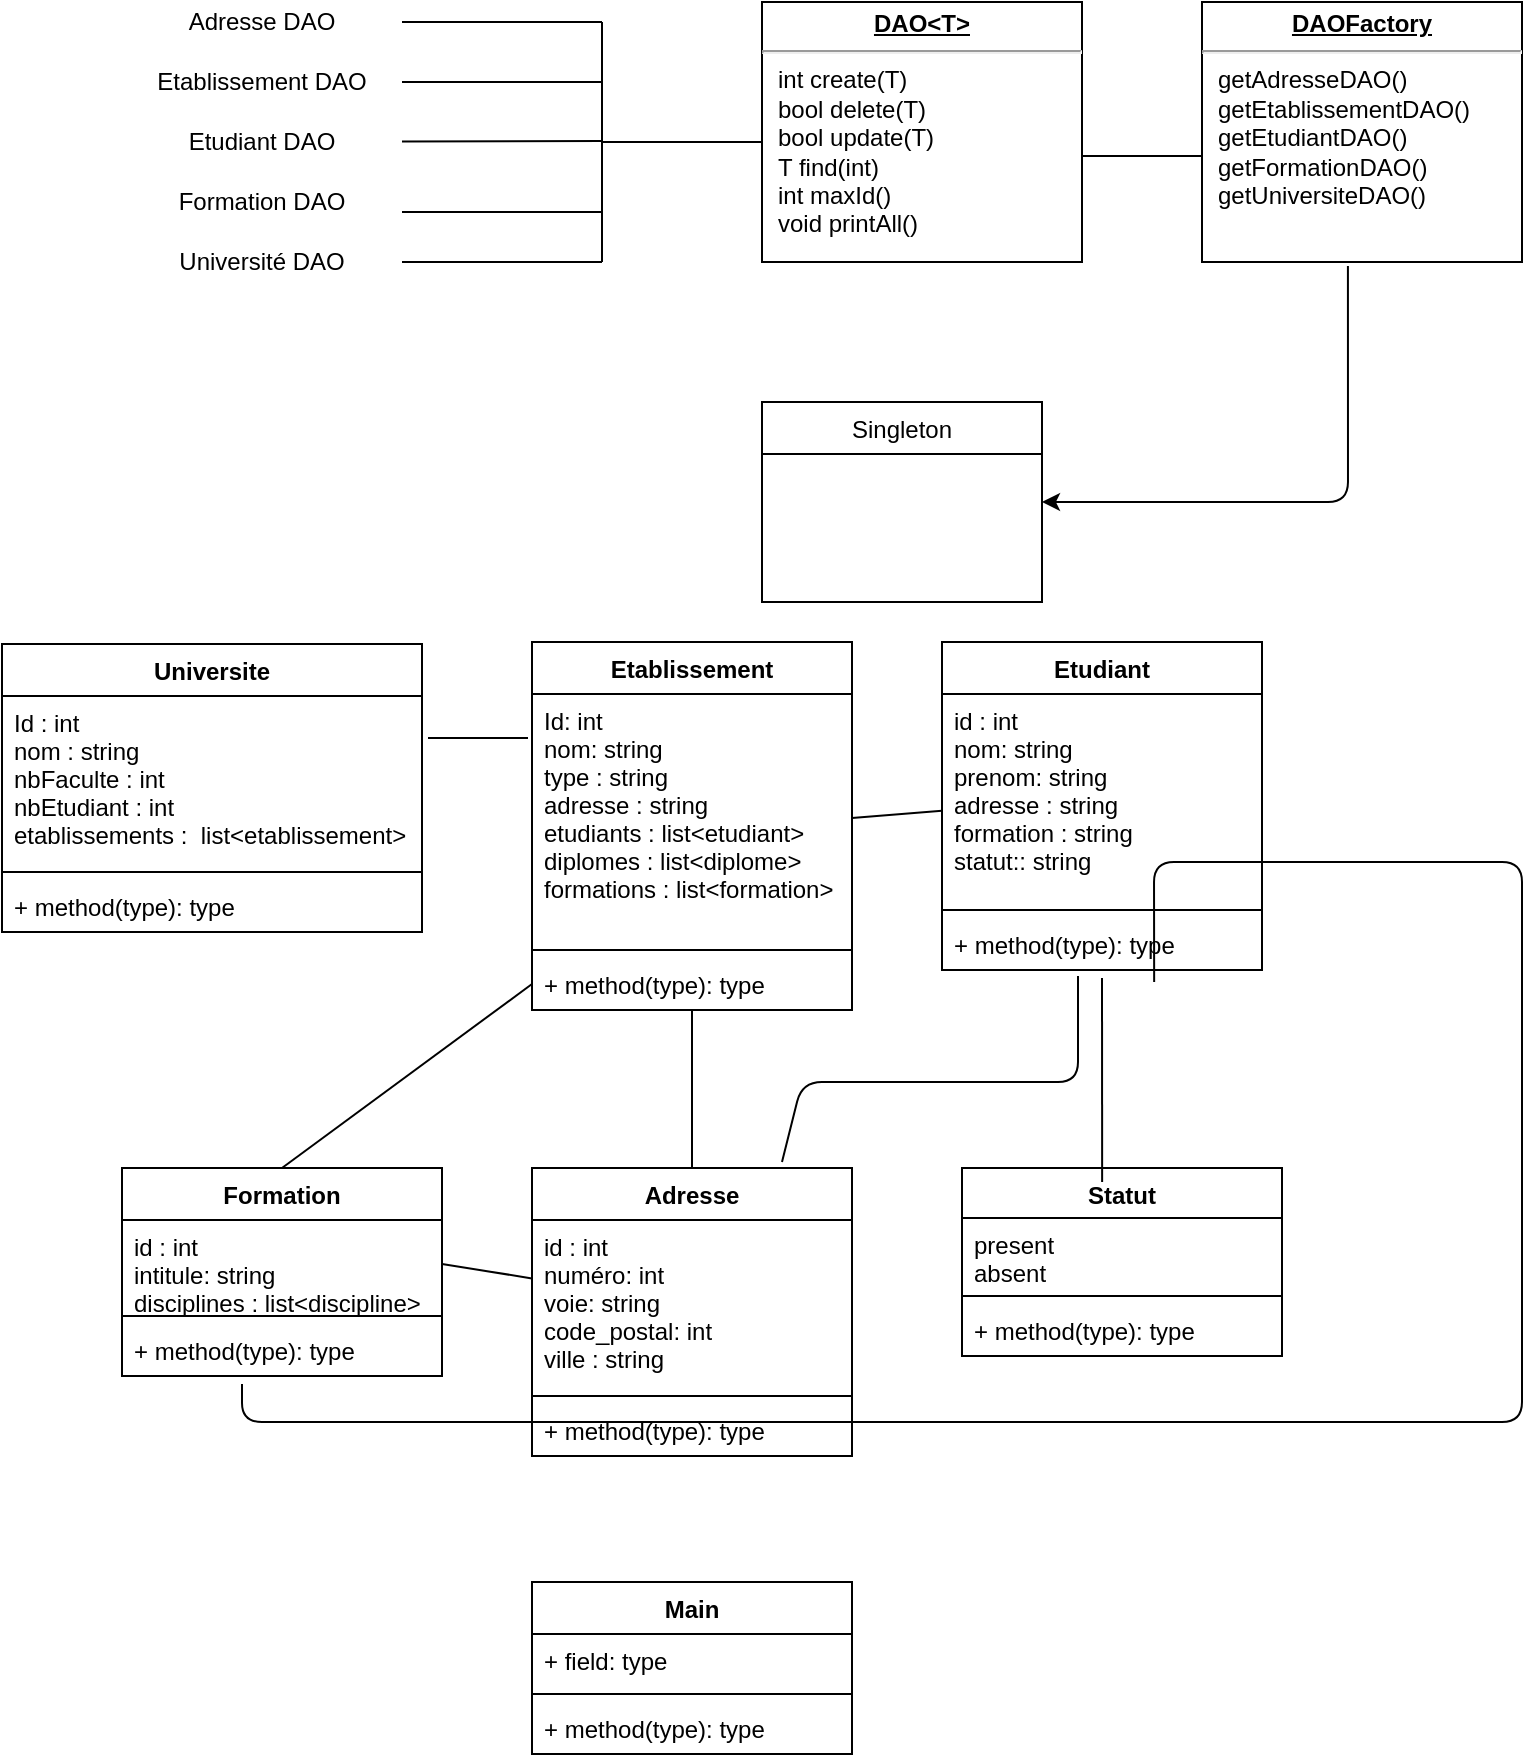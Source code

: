 <mxfile version="10.6.7" type="github"><diagram id="6Yb4DcSf9OS_L91J5QES" name="Page-1"><mxGraphModel dx="1394" dy="816" grid="1" gridSize="10" guides="1" tooltips="1" connect="1" arrows="1" fold="1" page="1" pageScale="1" pageWidth="827" pageHeight="1169" math="0" shadow="0"><root><mxCell id="0"/><mxCell id="1" parent="0"/><mxCell id="pib_hZsS8CI50unVwnIJ-1" value="Adresse DAO" style="text;html=1;strokeColor=none;fillColor=none;align=center;verticalAlign=middle;whiteSpace=wrap;rounded=0;" vertex="1" parent="1"><mxGeometry x="80" y="70" width="140" height="20" as="geometry"/></mxCell><mxCell id="pib_hZsS8CI50unVwnIJ-2" value="Etablissement DAO" style="text;html=1;strokeColor=none;fillColor=none;align=center;verticalAlign=middle;whiteSpace=wrap;rounded=0;" vertex="1" parent="1"><mxGeometry x="80" y="100" width="140" height="20" as="geometry"/></mxCell><mxCell id="pib_hZsS8CI50unVwnIJ-3" value="Etudiant DAO" style="text;html=1;strokeColor=none;fillColor=none;align=center;verticalAlign=middle;whiteSpace=wrap;rounded=0;" vertex="1" parent="1"><mxGeometry x="80" y="130" width="140" height="20" as="geometry"/></mxCell><mxCell id="pib_hZsS8CI50unVwnIJ-4" value="Formation DAO&lt;br&gt;" style="text;html=1;strokeColor=none;fillColor=none;align=center;verticalAlign=middle;whiteSpace=wrap;rounded=0;" vertex="1" parent="1"><mxGeometry x="80" y="160" width="140" height="20" as="geometry"/></mxCell><mxCell id="pib_hZsS8CI50unVwnIJ-5" value="Université&amp;nbsp;DAO" style="text;html=1;strokeColor=none;fillColor=none;align=center;verticalAlign=middle;whiteSpace=wrap;rounded=0;" vertex="1" parent="1"><mxGeometry x="80" y="190" width="140" height="20" as="geometry"/></mxCell><mxCell id="pib_hZsS8CI50unVwnIJ-6" value="" style="endArrow=none;html=1;" edge="1" parent="1"><mxGeometry width="50" height="50" relative="1" as="geometry"><mxPoint x="220" y="80" as="sourcePoint"/><mxPoint x="320" y="80" as="targetPoint"/></mxGeometry></mxCell><mxCell id="pib_hZsS8CI50unVwnIJ-7" value="" style="endArrow=none;html=1;exitX=1;exitY=0.5;exitDx=0;exitDy=0;" edge="1" parent="1" source="pib_hZsS8CI50unVwnIJ-2"><mxGeometry width="50" height="50" relative="1" as="geometry"><mxPoint x="240" y="110" as="sourcePoint"/><mxPoint x="320" y="110" as="targetPoint"/></mxGeometry></mxCell><mxCell id="pib_hZsS8CI50unVwnIJ-8" value="" style="endArrow=none;html=1;" edge="1" parent="1" source="pib_hZsS8CI50unVwnIJ-3"><mxGeometry width="50" height="50" relative="1" as="geometry"><mxPoint x="240" y="139.5" as="sourcePoint"/><mxPoint x="320" y="139.5" as="targetPoint"/></mxGeometry></mxCell><mxCell id="pib_hZsS8CI50unVwnIJ-9" value="" style="endArrow=none;html=1;exitX=1;exitY=0.75;exitDx=0;exitDy=0;" edge="1" parent="1" source="pib_hZsS8CI50unVwnIJ-4"><mxGeometry width="50" height="50" relative="1" as="geometry"><mxPoint x="250" y="110" as="sourcePoint"/><mxPoint x="320" y="175" as="targetPoint"/></mxGeometry></mxCell><mxCell id="pib_hZsS8CI50unVwnIJ-10" value="" style="endArrow=none;html=1;exitX=1;exitY=0.5;exitDx=0;exitDy=0;" edge="1" parent="1" source="pib_hZsS8CI50unVwnIJ-5"><mxGeometry width="50" height="50" relative="1" as="geometry"><mxPoint x="250" y="199.5" as="sourcePoint"/><mxPoint x="320" y="200" as="targetPoint"/></mxGeometry></mxCell><mxCell id="pib_hZsS8CI50unVwnIJ-11" value="" style="endArrow=none;html=1;" edge="1" parent="1"><mxGeometry width="50" height="50" relative="1" as="geometry"><mxPoint x="320" y="200" as="sourcePoint"/><mxPoint x="320" y="80" as="targetPoint"/></mxGeometry></mxCell><mxCell id="pib_hZsS8CI50unVwnIJ-12" value="" style="endArrow=none;html=1;entryX=0;entryY=0.5;entryDx=0;entryDy=0;" edge="1" parent="1"><mxGeometry width="50" height="50" relative="1" as="geometry"><mxPoint x="320" y="140" as="sourcePoint"/><mxPoint x="400" y="140" as="targetPoint"/></mxGeometry></mxCell><mxCell id="pib_hZsS8CI50unVwnIJ-14" value="&lt;p style=&quot;margin: 0px ; margin-top: 4px ; text-align: center ; text-decoration: underline&quot;&gt;&lt;b&gt;DAO&amp;lt;T&amp;gt;&lt;/b&gt;&lt;/p&gt;&lt;hr&gt;&lt;p style=&quot;margin: 0px ; margin-left: 8px&quot;&gt;int create(T)&lt;/p&gt;&lt;p style=&quot;margin: 0px ; margin-left: 8px&quot;&gt;bool delete(T)&lt;/p&gt;&lt;p style=&quot;margin: 0px ; margin-left: 8px&quot;&gt;bool update(T)&lt;/p&gt;&lt;p style=&quot;margin: 0px ; margin-left: 8px&quot;&gt;T find(int)&lt;/p&gt;&lt;p style=&quot;margin: 0px ; margin-left: 8px&quot;&gt;int maxId()&lt;/p&gt;&lt;p style=&quot;margin: 0px ; margin-left: 8px&quot;&gt;void printAll()&lt;/p&gt;" style="verticalAlign=top;align=left;overflow=fill;fontSize=12;fontFamily=Helvetica;html=1;" vertex="1" parent="1"><mxGeometry x="400" y="70" width="160" height="130" as="geometry"/></mxCell><mxCell id="pib_hZsS8CI50unVwnIJ-16" value="&lt;p style=&quot;margin: 0px ; margin-top: 4px ; text-align: center ; text-decoration: underline&quot;&gt;&lt;b&gt;DAOFactory&lt;/b&gt;&lt;/p&gt;&lt;hr&gt;&lt;p style=&quot;margin: 0px ; margin-left: 8px&quot;&gt;getAdresseDAO()&lt;/p&gt;&lt;p style=&quot;margin: 0px ; margin-left: 8px&quot;&gt;getEtablissementDAO()&lt;/p&gt;&lt;p style=&quot;margin: 0px ; margin-left: 8px&quot;&gt;getEtudiantDAO()&lt;/p&gt;&lt;p style=&quot;margin: 0px ; margin-left: 8px&quot;&gt;getFormationDAO()&lt;/p&gt;&lt;p style=&quot;margin: 0px ; margin-left: 8px&quot;&gt;getUniversiteDAO()&lt;/p&gt;" style="verticalAlign=top;align=left;overflow=fill;fontSize=12;fontFamily=Helvetica;html=1;" vertex="1" parent="1"><mxGeometry x="620" y="70" width="160" height="130" as="geometry"/></mxCell><mxCell id="pib_hZsS8CI50unVwnIJ-17" value="" style="endArrow=none;html=1;entryX=0;entryY=0.592;entryDx=0;entryDy=0;entryPerimeter=0;" edge="1" parent="1" target="pib_hZsS8CI50unVwnIJ-16"><mxGeometry width="50" height="50" relative="1" as="geometry"><mxPoint x="560" y="147" as="sourcePoint"/><mxPoint x="130" y="230" as="targetPoint"/></mxGeometry></mxCell><mxCell id="pib_hZsS8CI50unVwnIJ-18" value="" style="endArrow=classic;html=1;exitX=0.456;exitY=1.015;exitDx=0;exitDy=0;exitPerimeter=0;entryX=1;entryY=0.5;entryDx=0;entryDy=0;" edge="1" parent="1" source="pib_hZsS8CI50unVwnIJ-16" target="pib_hZsS8CI50unVwnIJ-19"><mxGeometry width="50" height="50" relative="1" as="geometry"><mxPoint x="80" y="280" as="sourcePoint"/><mxPoint x="693" y="370" as="targetPoint"/><Array as="points"><mxPoint x="693" y="320"/></Array></mxGeometry></mxCell><mxCell id="pib_hZsS8CI50unVwnIJ-19" value="Singleton" style="swimlane;fontStyle=0;childLayout=stackLayout;horizontal=1;startSize=26;fillColor=none;horizontalStack=0;resizeParent=1;resizeParentMax=0;resizeLast=0;collapsible=1;marginBottom=0;" vertex="1" parent="1"><mxGeometry x="400" y="270" width="140" height="100" as="geometry"/></mxCell><mxCell id="pib_hZsS8CI50unVwnIJ-23" value="Universite" style="swimlane;fontStyle=1;align=center;verticalAlign=top;childLayout=stackLayout;horizontal=1;startSize=26;horizontalStack=0;resizeParent=1;resizeParentMax=0;resizeLast=0;collapsible=1;marginBottom=0;" vertex="1" parent="1"><mxGeometry x="20" y="391" width="210" height="144" as="geometry"/></mxCell><mxCell id="pib_hZsS8CI50unVwnIJ-24" value="Id : int&#10;nom : string&#10;nbFaculte : int&#10;nbEtudiant : int&#10;etablissements :  list&lt;etablissement&gt;&#10;" style="text;strokeColor=none;fillColor=none;align=left;verticalAlign=top;spacingLeft=4;spacingRight=4;overflow=hidden;rotatable=0;points=[[0,0.5],[1,0.5]];portConstraint=eastwest;" vertex="1" parent="pib_hZsS8CI50unVwnIJ-23"><mxGeometry y="26" width="210" height="84" as="geometry"/></mxCell><mxCell id="pib_hZsS8CI50unVwnIJ-25" value="" style="line;strokeWidth=1;fillColor=none;align=left;verticalAlign=middle;spacingTop=-1;spacingLeft=3;spacingRight=3;rotatable=0;labelPosition=right;points=[];portConstraint=eastwest;" vertex="1" parent="pib_hZsS8CI50unVwnIJ-23"><mxGeometry y="110" width="210" height="8" as="geometry"/></mxCell><mxCell id="pib_hZsS8CI50unVwnIJ-26" value="+ method(type): type" style="text;strokeColor=none;fillColor=none;align=left;verticalAlign=top;spacingLeft=4;spacingRight=4;overflow=hidden;rotatable=0;points=[[0,0.5],[1,0.5]];portConstraint=eastwest;" vertex="1" parent="pib_hZsS8CI50unVwnIJ-23"><mxGeometry y="118" width="210" height="26" as="geometry"/></mxCell><mxCell id="pib_hZsS8CI50unVwnIJ-27" value="Etablissement" style="swimlane;fontStyle=1;align=center;verticalAlign=top;childLayout=stackLayout;horizontal=1;startSize=26;horizontalStack=0;resizeParent=1;resizeParentMax=0;resizeLast=0;collapsible=1;marginBottom=0;" vertex="1" parent="1"><mxGeometry x="285" y="390" width="160" height="184" as="geometry"/></mxCell><mxCell id="pib_hZsS8CI50unVwnIJ-28" value="Id: int&#10;nom: string&#10;type : string&#10;adresse : string&#10;etudiants : list&lt;etudiant&gt;&#10;diplomes : list&lt;diplome&gt;&#10;formations : list&lt;formation&gt;&#10;" style="text;strokeColor=none;fillColor=none;align=left;verticalAlign=top;spacingLeft=4;spacingRight=4;overflow=hidden;rotatable=0;points=[[0,0.5],[1,0.5]];portConstraint=eastwest;" vertex="1" parent="pib_hZsS8CI50unVwnIJ-27"><mxGeometry y="26" width="160" height="124" as="geometry"/></mxCell><mxCell id="pib_hZsS8CI50unVwnIJ-29" value="" style="line;strokeWidth=1;fillColor=none;align=left;verticalAlign=middle;spacingTop=-1;spacingLeft=3;spacingRight=3;rotatable=0;labelPosition=right;points=[];portConstraint=eastwest;" vertex="1" parent="pib_hZsS8CI50unVwnIJ-27"><mxGeometry y="150" width="160" height="8" as="geometry"/></mxCell><mxCell id="pib_hZsS8CI50unVwnIJ-30" value="+ method(type): type" style="text;strokeColor=none;fillColor=none;align=left;verticalAlign=top;spacingLeft=4;spacingRight=4;overflow=hidden;rotatable=0;points=[[0,0.5],[1,0.5]];portConstraint=eastwest;" vertex="1" parent="pib_hZsS8CI50unVwnIJ-27"><mxGeometry y="158" width="160" height="26" as="geometry"/></mxCell><mxCell id="pib_hZsS8CI50unVwnIJ-31" value="Etudiant" style="swimlane;fontStyle=1;align=center;verticalAlign=top;childLayout=stackLayout;horizontal=1;startSize=26;horizontalStack=0;resizeParent=1;resizeParentMax=0;resizeLast=0;collapsible=1;marginBottom=0;" vertex="1" parent="1"><mxGeometry x="490" y="390" width="160" height="164" as="geometry"/></mxCell><mxCell id="pib_hZsS8CI50unVwnIJ-32" value="id : int&#10;nom: string&#10;prenom: string&#10;adresse : string&#10;formation : string&#10;statut:: string&#10;" style="text;strokeColor=none;fillColor=none;align=left;verticalAlign=top;spacingLeft=4;spacingRight=4;overflow=hidden;rotatable=0;points=[[0,0.5],[1,0.5]];portConstraint=eastwest;" vertex="1" parent="pib_hZsS8CI50unVwnIJ-31"><mxGeometry y="26" width="160" height="104" as="geometry"/></mxCell><mxCell id="pib_hZsS8CI50unVwnIJ-33" value="" style="line;strokeWidth=1;fillColor=none;align=left;verticalAlign=middle;spacingTop=-1;spacingLeft=3;spacingRight=3;rotatable=0;labelPosition=right;points=[];portConstraint=eastwest;" vertex="1" parent="pib_hZsS8CI50unVwnIJ-31"><mxGeometry y="130" width="160" height="8" as="geometry"/></mxCell><mxCell id="pib_hZsS8CI50unVwnIJ-34" value="+ method(type): type" style="text;strokeColor=none;fillColor=none;align=left;verticalAlign=top;spacingLeft=4;spacingRight=4;overflow=hidden;rotatable=0;points=[[0,0.5],[1,0.5]];portConstraint=eastwest;" vertex="1" parent="pib_hZsS8CI50unVwnIJ-31"><mxGeometry y="138" width="160" height="26" as="geometry"/></mxCell><mxCell id="pib_hZsS8CI50unVwnIJ-35" value="Formation&#10;&#10;" style="swimlane;fontStyle=1;align=center;verticalAlign=top;childLayout=stackLayout;horizontal=1;startSize=26;horizontalStack=0;resizeParent=1;resizeParentMax=0;resizeLast=0;collapsible=1;marginBottom=0;" vertex="1" parent="1"><mxGeometry x="80" y="653" width="160" height="104" as="geometry"/></mxCell><mxCell id="pib_hZsS8CI50unVwnIJ-36" value="id : int&#10;intitule: string&#10;disciplines : list&lt;discipline&gt;&#10;" style="text;strokeColor=none;fillColor=none;align=left;verticalAlign=top;spacingLeft=4;spacingRight=4;overflow=hidden;rotatable=0;points=[[0,0.5],[1,0.5]];portConstraint=eastwest;" vertex="1" parent="pib_hZsS8CI50unVwnIJ-35"><mxGeometry y="26" width="160" height="44" as="geometry"/></mxCell><mxCell id="pib_hZsS8CI50unVwnIJ-37" value="" style="line;strokeWidth=1;fillColor=none;align=left;verticalAlign=middle;spacingTop=-1;spacingLeft=3;spacingRight=3;rotatable=0;labelPosition=right;points=[];portConstraint=eastwest;" vertex="1" parent="pib_hZsS8CI50unVwnIJ-35"><mxGeometry y="70" width="160" height="8" as="geometry"/></mxCell><mxCell id="pib_hZsS8CI50unVwnIJ-38" value="+ method(type): type" style="text;strokeColor=none;fillColor=none;align=left;verticalAlign=top;spacingLeft=4;spacingRight=4;overflow=hidden;rotatable=0;points=[[0,0.5],[1,0.5]];portConstraint=eastwest;" vertex="1" parent="pib_hZsS8CI50unVwnIJ-35"><mxGeometry y="78" width="160" height="26" as="geometry"/></mxCell><mxCell id="pib_hZsS8CI50unVwnIJ-39" value="Adresse" style="swimlane;fontStyle=1;align=center;verticalAlign=top;childLayout=stackLayout;horizontal=1;startSize=26;horizontalStack=0;resizeParent=1;resizeParentMax=0;resizeLast=0;collapsible=1;marginBottom=0;" vertex="1" parent="1"><mxGeometry x="285" y="653" width="160" height="144" as="geometry"/></mxCell><mxCell id="pib_hZsS8CI50unVwnIJ-40" value="id : int&#10;numéro: int&#10;voie: string&#10;code_postal: int&#10;ville : string&#10;&#10;" style="text;strokeColor=none;fillColor=none;align=left;verticalAlign=top;spacingLeft=4;spacingRight=4;overflow=hidden;rotatable=0;points=[[0,0.5],[1,0.5]];portConstraint=eastwest;" vertex="1" parent="pib_hZsS8CI50unVwnIJ-39"><mxGeometry y="26" width="160" height="84" as="geometry"/></mxCell><mxCell id="pib_hZsS8CI50unVwnIJ-41" value="" style="line;strokeWidth=1;fillColor=none;align=left;verticalAlign=middle;spacingTop=-1;spacingLeft=3;spacingRight=3;rotatable=0;labelPosition=right;points=[];portConstraint=eastwest;" vertex="1" parent="pib_hZsS8CI50unVwnIJ-39"><mxGeometry y="110" width="160" height="8" as="geometry"/></mxCell><mxCell id="pib_hZsS8CI50unVwnIJ-42" value="+ method(type): type" style="text;strokeColor=none;fillColor=none;align=left;verticalAlign=top;spacingLeft=4;spacingRight=4;overflow=hidden;rotatable=0;points=[[0,0.5],[1,0.5]];portConstraint=eastwest;" vertex="1" parent="pib_hZsS8CI50unVwnIJ-39"><mxGeometry y="118" width="160" height="26" as="geometry"/></mxCell><mxCell id="pib_hZsS8CI50unVwnIJ-43" value="Statut" style="swimlane;fontStyle=1;align=center;verticalAlign=top;childLayout=stackLayout;horizontal=1;startSize=25;horizontalStack=0;resizeParent=1;resizeParentMax=0;resizeLast=0;collapsible=1;marginBottom=0;" vertex="1" parent="1"><mxGeometry x="500" y="653" width="160" height="94" as="geometry"/></mxCell><mxCell id="pib_hZsS8CI50unVwnIJ-44" value="present&#10;absent&#10;" style="text;strokeColor=none;fillColor=none;align=left;verticalAlign=top;spacingLeft=4;spacingRight=4;overflow=hidden;rotatable=0;points=[[0,0.5],[1,0.5]];portConstraint=eastwest;" vertex="1" parent="pib_hZsS8CI50unVwnIJ-43"><mxGeometry y="25" width="160" height="35" as="geometry"/></mxCell><mxCell id="pib_hZsS8CI50unVwnIJ-45" value="" style="line;strokeWidth=1;fillColor=none;align=left;verticalAlign=middle;spacingTop=-1;spacingLeft=3;spacingRight=3;rotatable=0;labelPosition=right;points=[];portConstraint=eastwest;" vertex="1" parent="pib_hZsS8CI50unVwnIJ-43"><mxGeometry y="60" width="160" height="8" as="geometry"/></mxCell><mxCell id="pib_hZsS8CI50unVwnIJ-46" value="+ method(type): type" style="text;strokeColor=none;fillColor=none;align=left;verticalAlign=top;spacingLeft=4;spacingRight=4;overflow=hidden;rotatable=0;points=[[0,0.5],[1,0.5]];portConstraint=eastwest;" vertex="1" parent="pib_hZsS8CI50unVwnIJ-43"><mxGeometry y="68" width="160" height="26" as="geometry"/></mxCell><mxCell id="pib_hZsS8CI50unVwnIJ-47" value="Main" style="swimlane;fontStyle=1;align=center;verticalAlign=top;childLayout=stackLayout;horizontal=1;startSize=26;horizontalStack=0;resizeParent=1;resizeParentMax=0;resizeLast=0;collapsible=1;marginBottom=0;" vertex="1" parent="1"><mxGeometry x="285" y="860" width="160" height="86" as="geometry"/></mxCell><mxCell id="pib_hZsS8CI50unVwnIJ-48" value="+ field: type" style="text;strokeColor=none;fillColor=none;align=left;verticalAlign=top;spacingLeft=4;spacingRight=4;overflow=hidden;rotatable=0;points=[[0,0.5],[1,0.5]];portConstraint=eastwest;" vertex="1" parent="pib_hZsS8CI50unVwnIJ-47"><mxGeometry y="26" width="160" height="26" as="geometry"/></mxCell><mxCell id="pib_hZsS8CI50unVwnIJ-49" value="" style="line;strokeWidth=1;fillColor=none;align=left;verticalAlign=middle;spacingTop=-1;spacingLeft=3;spacingRight=3;rotatable=0;labelPosition=right;points=[];portConstraint=eastwest;" vertex="1" parent="pib_hZsS8CI50unVwnIJ-47"><mxGeometry y="52" width="160" height="8" as="geometry"/></mxCell><mxCell id="pib_hZsS8CI50unVwnIJ-50" value="+ method(type): type" style="text;strokeColor=none;fillColor=none;align=left;verticalAlign=top;spacingLeft=4;spacingRight=4;overflow=hidden;rotatable=0;points=[[0,0.5],[1,0.5]];portConstraint=eastwest;" vertex="1" parent="pib_hZsS8CI50unVwnIJ-47"><mxGeometry y="60" width="160" height="26" as="geometry"/></mxCell><mxCell id="pib_hZsS8CI50unVwnIJ-51" value="" style="endArrow=none;html=1;" edge="1" parent="1"><mxGeometry width="50" height="50" relative="1" as="geometry"><mxPoint x="245" y="439" as="sourcePoint"/><mxPoint x="245" y="439" as="targetPoint"/></mxGeometry></mxCell><mxCell id="pib_hZsS8CI50unVwnIJ-52" value="" style="endArrow=none;html=1;" edge="1" parent="1"><mxGeometry width="50" height="50" relative="1" as="geometry"><mxPoint x="233" y="438" as="sourcePoint"/><mxPoint x="283" y="438" as="targetPoint"/></mxGeometry></mxCell><mxCell id="pib_hZsS8CI50unVwnIJ-53" value="" style="endArrow=none;html=1;exitX=1;exitY=0.5;exitDx=0;exitDy=0;" edge="1" parent="1" source="pib_hZsS8CI50unVwnIJ-28" target="pib_hZsS8CI50unVwnIJ-32"><mxGeometry width="50" height="50" relative="1" as="geometry"><mxPoint x="260" y="518" as="sourcePoint"/><mxPoint x="330" y="517.5" as="targetPoint"/></mxGeometry></mxCell><mxCell id="pib_hZsS8CI50unVwnIJ-54" value="" style="endArrow=none;html=1;exitX=1;exitY=0.5;exitDx=0;exitDy=0;" edge="1" parent="1" source="pib_hZsS8CI50unVwnIJ-36" target="pib_hZsS8CI50unVwnIJ-40"><mxGeometry width="50" height="50" relative="1" as="geometry"><mxPoint x="270" y="528" as="sourcePoint"/><mxPoint x="340" y="527.5" as="targetPoint"/></mxGeometry></mxCell><mxCell id="pib_hZsS8CI50unVwnIJ-55" value="" style="endArrow=none;html=1;exitX=0.5;exitY=1.154;exitDx=0;exitDy=0;exitPerimeter=0;entryX=0.438;entryY=0.074;entryDx=0;entryDy=0;entryPerimeter=0;" edge="1" parent="1" source="pib_hZsS8CI50unVwnIJ-34" target="pib_hZsS8CI50unVwnIJ-43"><mxGeometry width="50" height="50" relative="1" as="geometry"><mxPoint x="280" y="538" as="sourcePoint"/><mxPoint x="570" y="520" as="targetPoint"/></mxGeometry></mxCell><mxCell id="pib_hZsS8CI50unVwnIJ-56" value="" style="endArrow=none;html=1;entryX=0.5;entryY=0;entryDx=0;entryDy=0;" edge="1" parent="1" source="pib_hZsS8CI50unVwnIJ-30" target="pib_hZsS8CI50unVwnIJ-39"><mxGeometry width="50" height="50" relative="1" as="geometry"><mxPoint x="290" y="548" as="sourcePoint"/><mxPoint x="360" y="520" as="targetPoint"/></mxGeometry></mxCell><mxCell id="pib_hZsS8CI50unVwnIJ-57" value="" style="endArrow=none;html=1;entryX=0.425;entryY=1.115;entryDx=0;entryDy=0;entryPerimeter=0;" edge="1" parent="1" target="pib_hZsS8CI50unVwnIJ-34"><mxGeometry width="50" height="50" relative="1" as="geometry"><mxPoint x="410" y="650" as="sourcePoint"/><mxPoint x="370" y="557.5" as="targetPoint"/><Array as="points"><mxPoint x="420" y="610"/><mxPoint x="558" y="610"/></Array></mxGeometry></mxCell><mxCell id="pib_hZsS8CI50unVwnIJ-60" value="" style="endArrow=none;html=1;entryX=0;entryY=0.5;entryDx=0;entryDy=0;exitX=0.5;exitY=0;exitDx=0;exitDy=0;" edge="1" parent="1" source="pib_hZsS8CI50unVwnIJ-35" target="pib_hZsS8CI50unVwnIJ-30"><mxGeometry width="50" height="50" relative="1" as="geometry"><mxPoint x="80" y="830" as="sourcePoint"/><mxPoint x="130" y="780" as="targetPoint"/></mxGeometry></mxCell><mxCell id="pib_hZsS8CI50unVwnIJ-61" value="" style="endArrow=none;html=1;entryX=0.375;entryY=1.154;entryDx=0;entryDy=0;entryPerimeter=0;exitX=0.663;exitY=1.231;exitDx=0;exitDy=0;exitPerimeter=0;" edge="1" parent="1" source="pib_hZsS8CI50unVwnIJ-34" target="pib_hZsS8CI50unVwnIJ-38"><mxGeometry width="50" height="50" relative="1" as="geometry"><mxPoint x="80" y="830" as="sourcePoint"/><mxPoint x="130" y="780" as="targetPoint"/><Array as="points"><mxPoint x="596" y="500"/><mxPoint x="780" y="500"/><mxPoint x="780" y="780"/><mxPoint x="140" y="780"/></Array></mxGeometry></mxCell></root></mxGraphModel></diagram></mxfile>